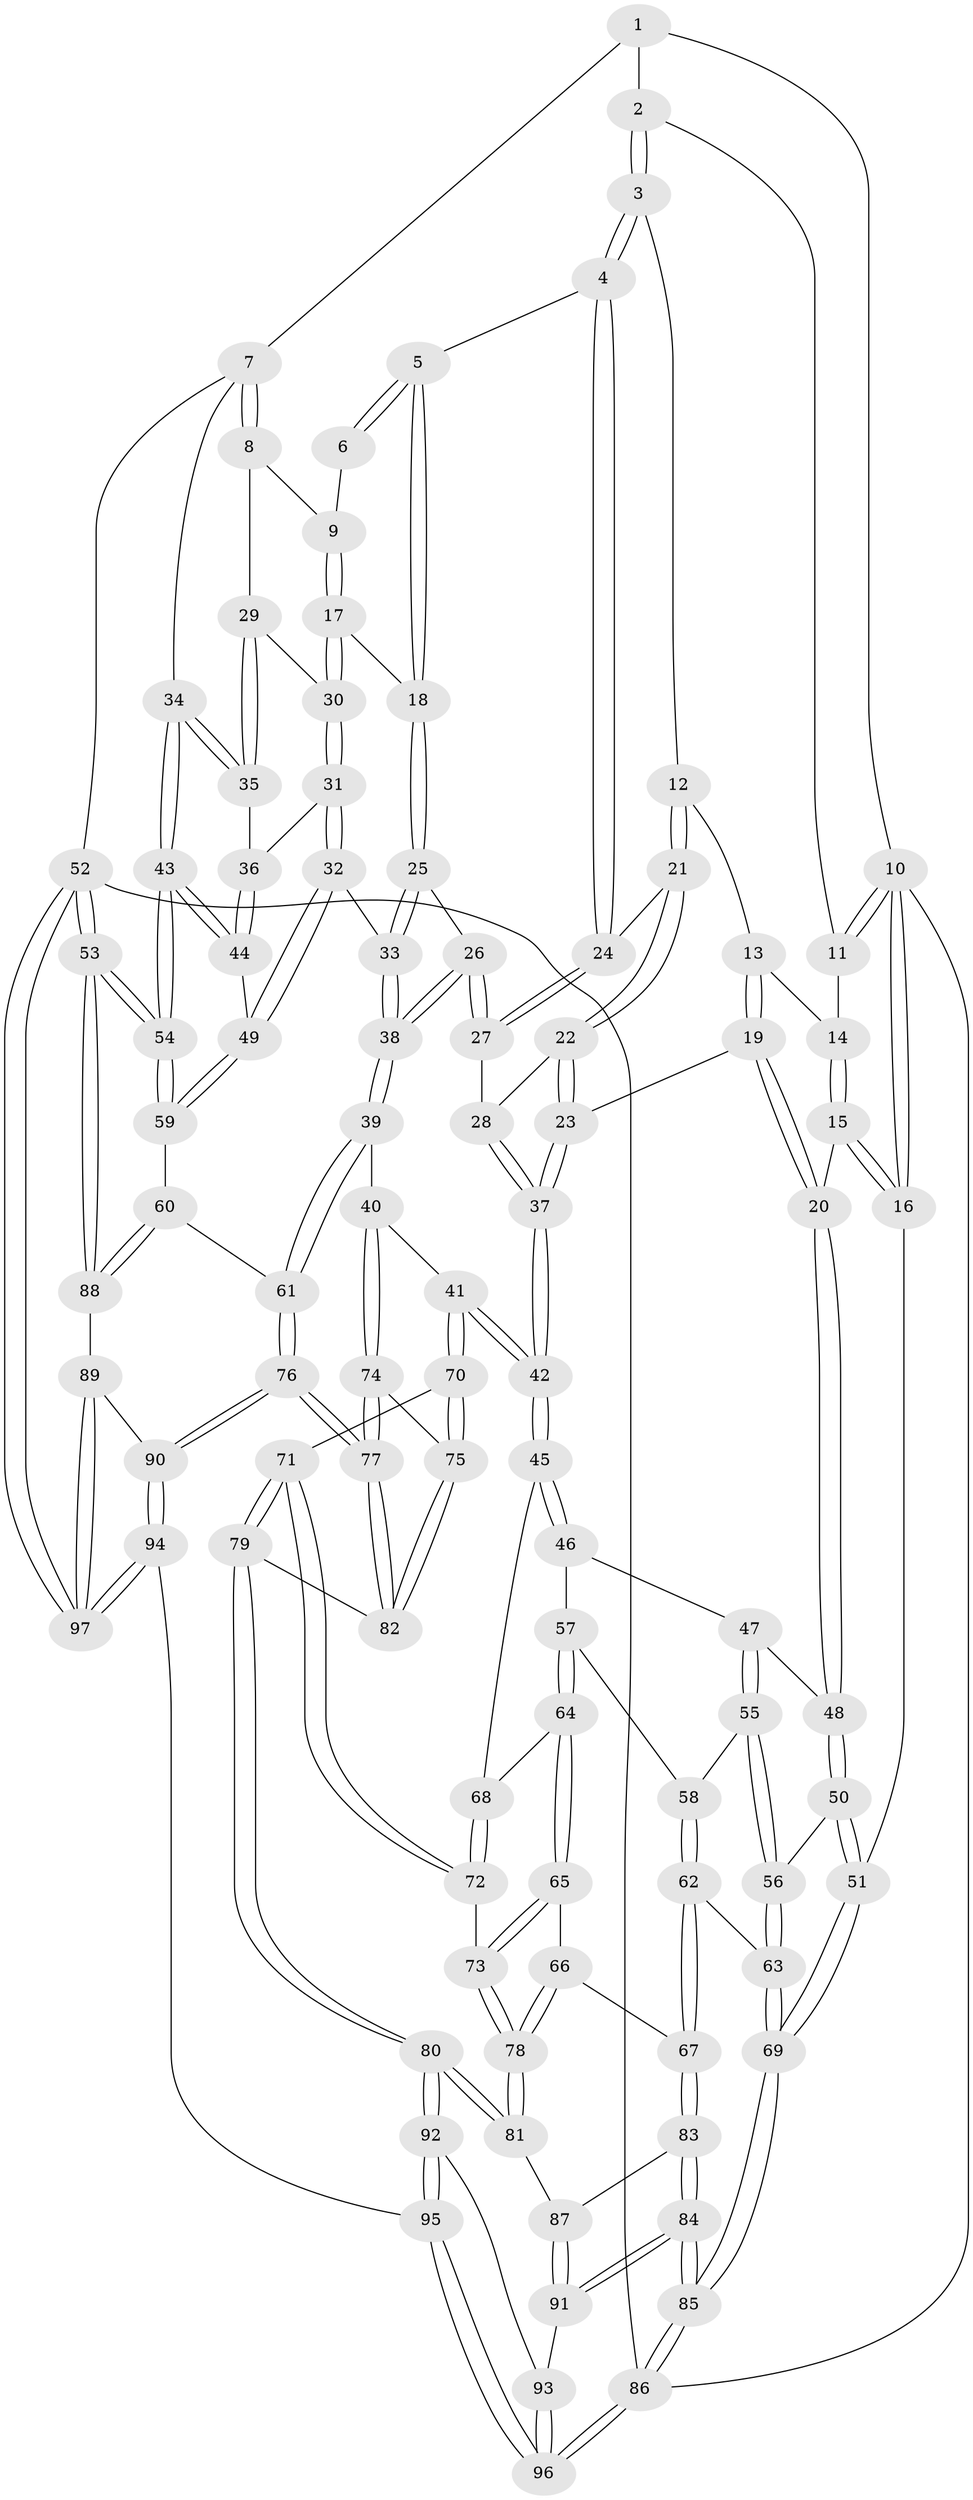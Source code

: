 // coarse degree distribution, {2: 0.1016949152542373, 5: 0.11864406779661017, 3: 0.559322033898305, 4: 0.22033898305084745}
// Generated by graph-tools (version 1.1) at 2025/54/03/04/25 22:54:35]
// undirected, 97 vertices, 239 edges
graph export_dot {
  node [color=gray90,style=filled];
  1 [pos="+0.7838169232508211+0"];
  2 [pos="+0.3802253749568555+0"];
  3 [pos="+0.4940452671505352+0.05534343169420231"];
  4 [pos="+0.5782471757722101+0.14032409578687755"];
  5 [pos="+0.6665305363181345+0.1304360680549959"];
  6 [pos="+0.7800057645592726+0"];
  7 [pos="+1+0.1423852872920757"];
  8 [pos="+1+0.15588569411487954"];
  9 [pos="+0.9030337425371256+0.11536969628407112"];
  10 [pos="+0+0"];
  11 [pos="+0.17926974364337295+0"];
  12 [pos="+0.3698196777514778+0.15894234810279687"];
  13 [pos="+0.2516378497911661+0.07946080139283952"];
  14 [pos="+0.19357451263718223+0"];
  15 [pos="+0.03707608854917559+0.3107830367809933"];
  16 [pos="+0+0.2966949715266913"];
  17 [pos="+0.7538994445327315+0.19219920683705857"];
  18 [pos="+0.7141160647851539+0.17796749111176402"];
  19 [pos="+0.19368603607462212+0.3175120261599833"];
  20 [pos="+0.14945044618064418+0.3452857539549459"];
  21 [pos="+0.3829083528874494+0.1848335766632706"];
  22 [pos="+0.37769388239116297+0.2337884652488447"];
  23 [pos="+0.24064521723128146+0.31971313444275784"];
  24 [pos="+0.5470398357440392+0.18296119531419763"];
  25 [pos="+0.6820551522797459+0.2591227425863317"];
  26 [pos="+0.5853835815079467+0.3431078884008612"];
  27 [pos="+0.5194365868267365+0.2804051021817433"];
  28 [pos="+0.4596167170752301+0.3085733593283825"];
  29 [pos="+0.8977269171979217+0.27743255202839134"];
  30 [pos="+0.8143220043443399+0.2862004354413454"];
  31 [pos="+0.7959768308700387+0.39411309702018704"];
  32 [pos="+0.7610720334291036+0.43939303176090144"];
  33 [pos="+0.713645170548772+0.45568143581449055"];
  34 [pos="+1+0.24268090625966443"];
  35 [pos="+0.9394068119176552+0.3350252896077401"];
  36 [pos="+0.9276539566002189+0.3934327647053413"];
  37 [pos="+0.4093475310742455+0.40311656964099746"];
  38 [pos="+0.6412308809189459+0.5006981699073103"];
  39 [pos="+0.6119061329479654+0.5469092030167065"];
  40 [pos="+0.5681882285019431+0.5546793254836904"];
  41 [pos="+0.5532711845091335+0.5538373575836871"];
  42 [pos="+0.4419069186539525+0.515423922936709"];
  43 [pos="+1+0.4881008048536746"];
  44 [pos="+0.993107077038848+0.46322602437329674"];
  45 [pos="+0.4123898240495222+0.5290878527067063"];
  46 [pos="+0.2908323047085865+0.5024495736827083"];
  47 [pos="+0.22189545274169845+0.4746687404488642"];
  48 [pos="+0.1519274163686765+0.35875407531682757"];
  49 [pos="+0.8811585159428083+0.5253617499163695"];
  50 [pos="+0.07926443280661635+0.5429324418040877"];
  51 [pos="+0+0.5459857097865775"];
  52 [pos="+1+1"];
  53 [pos="+1+0.8429372815435623"];
  54 [pos="+1+0.6961543463109221"];
  55 [pos="+0.20388766424709268+0.5402931793422482"];
  56 [pos="+0.11079627395434188+0.5933767149075759"];
  57 [pos="+0.25107842497886673+0.6011470587408624"];
  58 [pos="+0.22217560947543571+0.5807747171262478"];
  59 [pos="+0.8828284669440449+0.6320246779992973"];
  60 [pos="+0.7758257926453418+0.7056494397182788"];
  61 [pos="+0.7305393405865794+0.6975778330591296"];
  62 [pos="+0.13554724565109091+0.6740360008048807"];
  63 [pos="+0.11493278164324004+0.6639412618088637"];
  64 [pos="+0.2846781178579203+0.6424207699993715"];
  65 [pos="+0.2767202927185289+0.6666029766685452"];
  66 [pos="+0.26403570744253724+0.6793384299228741"];
  67 [pos="+0.18143777453932025+0.7101485642820685"];
  68 [pos="+0.3936091196163269+0.5542548809437394"];
  69 [pos="+0+0.8054306785033802"];
  70 [pos="+0.4439747332502116+0.7139335789082232"];
  71 [pos="+0.39639515621451743+0.7185285377453763"];
  72 [pos="+0.3811490138266702+0.7106274761855175"];
  73 [pos="+0.36919978118163443+0.7120986480556588"];
  74 [pos="+0.5506439569392813+0.6579451666938064"];
  75 [pos="+0.49398457328048573+0.815856122205912"];
  76 [pos="+0.6132263302658416+0.8833871279203159"];
  77 [pos="+0.5856882724412843+0.8679933977215271"];
  78 [pos="+0.31553006716673787+0.7867660213637878"];
  79 [pos="+0.39081438470766694+0.8639920387474109"];
  80 [pos="+0.3752969215662746+0.873813549527853"];
  81 [pos="+0.3143773438092863+0.8332082548179686"];
  82 [pos="+0.49597133859074694+0.8313046468355385"];
  83 [pos="+0.1827751591704503+0.7522829559613649"];
  84 [pos="+0+0.8504134476109501"];
  85 [pos="+0+0.8603401224581616"];
  86 [pos="+0+1"];
  87 [pos="+0.20091192645537687+0.8346490549303947"];
  88 [pos="+0.8608958017827053+0.8186518101031551"];
  89 [pos="+0.8126047957762085+0.9336452951187001"];
  90 [pos="+0.6173853368443786+0.8984346812965573"];
  91 [pos="+0.18930176180190658+0.8500959113188477"];
  92 [pos="+0.3662704335078912+0.9679402852050176"];
  93 [pos="+0.18849201714474959+0.9369884135841127"];
  94 [pos="+0.5417303793498424+1"];
  95 [pos="+0.43402095857934286+1"];
  96 [pos="+0+1"];
  97 [pos="+1+1"];
  1 -- 2;
  1 -- 7;
  1 -- 10;
  2 -- 3;
  2 -- 3;
  2 -- 11;
  3 -- 4;
  3 -- 4;
  3 -- 12;
  4 -- 5;
  4 -- 24;
  4 -- 24;
  5 -- 6;
  5 -- 6;
  5 -- 18;
  5 -- 18;
  6 -- 9;
  7 -- 8;
  7 -- 8;
  7 -- 34;
  7 -- 52;
  8 -- 9;
  8 -- 29;
  9 -- 17;
  9 -- 17;
  10 -- 11;
  10 -- 11;
  10 -- 16;
  10 -- 16;
  10 -- 86;
  11 -- 14;
  12 -- 13;
  12 -- 21;
  12 -- 21;
  13 -- 14;
  13 -- 19;
  13 -- 19;
  14 -- 15;
  14 -- 15;
  15 -- 16;
  15 -- 16;
  15 -- 20;
  16 -- 51;
  17 -- 18;
  17 -- 30;
  17 -- 30;
  18 -- 25;
  18 -- 25;
  19 -- 20;
  19 -- 20;
  19 -- 23;
  20 -- 48;
  20 -- 48;
  21 -- 22;
  21 -- 22;
  21 -- 24;
  22 -- 23;
  22 -- 23;
  22 -- 28;
  23 -- 37;
  23 -- 37;
  24 -- 27;
  24 -- 27;
  25 -- 26;
  25 -- 33;
  25 -- 33;
  26 -- 27;
  26 -- 27;
  26 -- 38;
  26 -- 38;
  27 -- 28;
  28 -- 37;
  28 -- 37;
  29 -- 30;
  29 -- 35;
  29 -- 35;
  30 -- 31;
  30 -- 31;
  31 -- 32;
  31 -- 32;
  31 -- 36;
  32 -- 33;
  32 -- 49;
  32 -- 49;
  33 -- 38;
  33 -- 38;
  34 -- 35;
  34 -- 35;
  34 -- 43;
  34 -- 43;
  35 -- 36;
  36 -- 44;
  36 -- 44;
  37 -- 42;
  37 -- 42;
  38 -- 39;
  38 -- 39;
  39 -- 40;
  39 -- 61;
  39 -- 61;
  40 -- 41;
  40 -- 74;
  40 -- 74;
  41 -- 42;
  41 -- 42;
  41 -- 70;
  41 -- 70;
  42 -- 45;
  42 -- 45;
  43 -- 44;
  43 -- 44;
  43 -- 54;
  43 -- 54;
  44 -- 49;
  45 -- 46;
  45 -- 46;
  45 -- 68;
  46 -- 47;
  46 -- 57;
  47 -- 48;
  47 -- 55;
  47 -- 55;
  48 -- 50;
  48 -- 50;
  49 -- 59;
  49 -- 59;
  50 -- 51;
  50 -- 51;
  50 -- 56;
  51 -- 69;
  51 -- 69;
  52 -- 53;
  52 -- 53;
  52 -- 97;
  52 -- 97;
  52 -- 86;
  53 -- 54;
  53 -- 54;
  53 -- 88;
  53 -- 88;
  54 -- 59;
  54 -- 59;
  55 -- 56;
  55 -- 56;
  55 -- 58;
  56 -- 63;
  56 -- 63;
  57 -- 58;
  57 -- 64;
  57 -- 64;
  58 -- 62;
  58 -- 62;
  59 -- 60;
  60 -- 61;
  60 -- 88;
  60 -- 88;
  61 -- 76;
  61 -- 76;
  62 -- 63;
  62 -- 67;
  62 -- 67;
  63 -- 69;
  63 -- 69;
  64 -- 65;
  64 -- 65;
  64 -- 68;
  65 -- 66;
  65 -- 73;
  65 -- 73;
  66 -- 67;
  66 -- 78;
  66 -- 78;
  67 -- 83;
  67 -- 83;
  68 -- 72;
  68 -- 72;
  69 -- 85;
  69 -- 85;
  70 -- 71;
  70 -- 75;
  70 -- 75;
  71 -- 72;
  71 -- 72;
  71 -- 79;
  71 -- 79;
  72 -- 73;
  73 -- 78;
  73 -- 78;
  74 -- 75;
  74 -- 77;
  74 -- 77;
  75 -- 82;
  75 -- 82;
  76 -- 77;
  76 -- 77;
  76 -- 90;
  76 -- 90;
  77 -- 82;
  77 -- 82;
  78 -- 81;
  78 -- 81;
  79 -- 80;
  79 -- 80;
  79 -- 82;
  80 -- 81;
  80 -- 81;
  80 -- 92;
  80 -- 92;
  81 -- 87;
  83 -- 84;
  83 -- 84;
  83 -- 87;
  84 -- 85;
  84 -- 85;
  84 -- 91;
  84 -- 91;
  85 -- 86;
  85 -- 86;
  86 -- 96;
  86 -- 96;
  87 -- 91;
  87 -- 91;
  88 -- 89;
  89 -- 90;
  89 -- 97;
  89 -- 97;
  90 -- 94;
  90 -- 94;
  91 -- 93;
  92 -- 93;
  92 -- 95;
  92 -- 95;
  93 -- 96;
  93 -- 96;
  94 -- 95;
  94 -- 97;
  94 -- 97;
  95 -- 96;
  95 -- 96;
}
